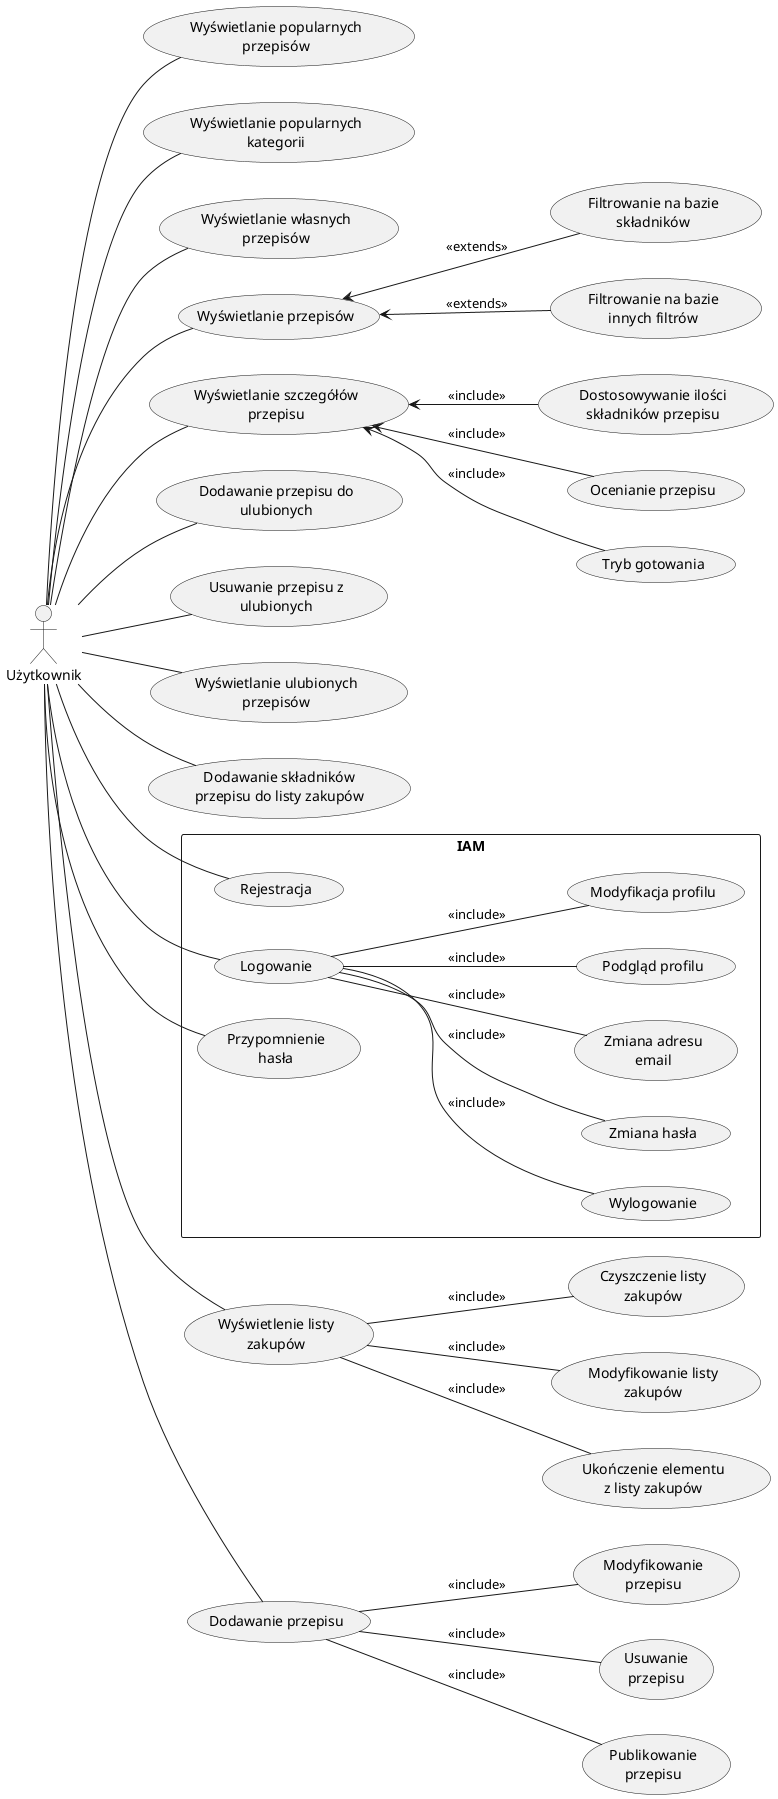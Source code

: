 @startuml
left to right direction

actor "Użytkownik" as user

rectangle IAM {
    usecase "Rejestracja" as iam_register
    usecase "Logowanie" as iam_login
    usecase "Przypomnienie\nhasła" as iam_forgot_password
    usecase "Wylogowanie" as iam_logout
    usecase "Zmiana hasła" as iam_password_change
    usecase "Zmiana adresu\nemail" as iam_email_change
    usecase "Podgląd profilu" as iam_me_details
    usecase "Modyfikacja profilu" as iam_me_edit
}

usecase "Wyświetlanie popularnych\nprzepisów" as home_popular_recipes
usecase "Wyświetlanie popularnych\nkategorii" as home_popular_categories
usecase "Wyświetlanie własnych\nprzepisów" as home_my_recipes

usecase "Wyświetlanie przepisów" as recipes
usecase "Filtrowanie na bazie\nskładników" as filter_recipes_by_ingredients
usecase "Filtrowanie na bazie\ninnych filtrów" as filter_recipes_by_filters

usecase "Wyświetlanie szczegółów\nprzepisu" as recipe_details
usecase "Dostosowywanie ilości\nskładników przepisu" as recipe_details_adjust_quantity
usecase "Ocenianie przepisu" as recipe_details_rate
usecase "Tryb gotowania" as recipe_details_cooking_mode

usecase "Dodawanie przepisu do\nulubionych" as add_recipe_to_favourite
usecase "Usuwanie przepisu z\nulubionych" as remove_recipe_from_favourite
usecase "Wyświetlanie ulubionych\nprzepisów" as favourite_recipes

usecase "Dodawanie składników\nprzepisu do listy zakupów" as add_recipe_ingredients_to_shopping_list
usecase "Wyświetlenie listy\nzakupów" as shopping_list
usecase "Czyszczenie listy\nzakupów" as shopping_list_clear
usecase "Modyfikowanie listy\nzakupów" as shopping_list_edit
usecase "Ukończenie elementu\nz listy zakupów" as shopping_list_complete

usecase "Dodawanie przepisu" as add_recipe
usecase "Modyfikowanie\nprzepisu" as edit_recipe
usecase "Usuwanie\nprzepisu" as delete_recipe
usecase "Publikowanie\nprzepisu" as publish_recipe

user -- iam_register
user -- iam_login
user -- iam_forgot_password
iam_login -- iam_logout : <<include>>
iam_login -- iam_password_change : <<include>>
iam_login -- iam_email_change : <<include>>
iam_login -- iam_me_details : <<include>>
iam_login -- iam_me_edit : <<include>>

user -- home_popular_recipes
user -- home_popular_categories
user -- home_my_recipes

user -- recipes
recipes <-- filter_recipes_by_ingredients : <<extends>>
recipes <-- filter_recipes_by_filters  : <<extends>>


user -- recipe_details
recipe_details <-- recipe_details_adjust_quantity : <<include>>
recipe_details <-- recipe_details_rate : <<include>>
recipe_details <-- recipe_details_cooking_mode : <<include>>

user -- add_recipe_to_favourite
user -- remove_recipe_from_favourite
user -- favourite_recipes

user -- add_recipe_ingredients_to_shopping_list
user -- shopping_list
shopping_list -- shopping_list_clear : <<include>>
shopping_list -- shopping_list_edit : <<include>>
shopping_list -- shopping_list_complete : <<include>>

user -- add_recipe
add_recipe -- publish_recipe : <<include>>
add_recipe -- edit_recipe : <<include>>
add_recipe -- delete_recipe : <<include>>
@enduml

